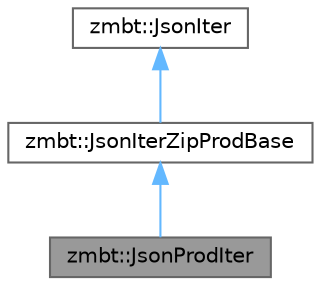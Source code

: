 digraph "zmbt::JsonProdIter"
{
 // LATEX_PDF_SIZE
  bgcolor="transparent";
  edge [fontname=Helvetica,fontsize=10,labelfontname=Helvetica,labelfontsize=10];
  node [fontname=Helvetica,fontsize=10,shape=box,height=0.2,width=0.4];
  Node1 [id="Node000001",label="zmbt::JsonProdIter",height=0.2,width=0.4,color="gray40", fillcolor="grey60", style="filled", fontcolor="black",tooltip="Cartesian Product Iterator."];
  Node2 -> Node1 [id="edge1_Node000001_Node000002",dir="back",color="steelblue1",style="solid",tooltip=" "];
  Node2 [id="Node000002",label="zmbt::JsonIterZipProdBase",height=0.2,width=0.4,color="gray40", fillcolor="white", style="filled",URL="$classzmbt_1_1JsonIterZipProdBase.html",tooltip="Boost JSON array iterator base for zip or cartesian product."];
  Node3 -> Node2 [id="edge2_Node000002_Node000003",dir="back",color="steelblue1",style="solid",tooltip=" "];
  Node3 [id="Node000003",label="zmbt::JsonIter",height=0.2,width=0.4,color="gray40", fillcolor="white", style="filled",URL="$classzmbt_1_1JsonIter.html",tooltip="Boost JSON array iterator interface."];
}
